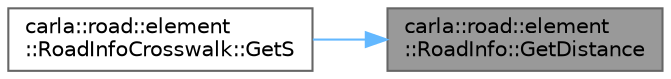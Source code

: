 digraph "carla::road::element::RoadInfo::GetDistance"
{
 // INTERACTIVE_SVG=YES
 // LATEX_PDF_SIZE
  bgcolor="transparent";
  edge [fontname=Helvetica,fontsize=10,labelfontname=Helvetica,labelfontsize=10];
  node [fontname=Helvetica,fontsize=10,shape=box,height=0.2,width=0.4];
  rankdir="RL";
  Node1 [id="Node000001",label="carla::road::element\l::RoadInfo::GetDistance",height=0.2,width=0.4,color="gray40", fillcolor="grey60", style="filled", fontcolor="black",tooltip="Distance from road's start location."];
  Node1 -> Node2 [id="edge1_Node000001_Node000002",dir="back",color="steelblue1",style="solid",tooltip=" "];
  Node2 [id="Node000002",label="carla::road::element\l::RoadInfoCrosswalk::GetS",height=0.2,width=0.4,color="grey40", fillcolor="white", style="filled",URL="$dc/d4a/classcarla_1_1road_1_1element_1_1RoadInfoCrosswalk.html#aefe944be369e268eb1272bc5063e98dd",tooltip=" "];
}
